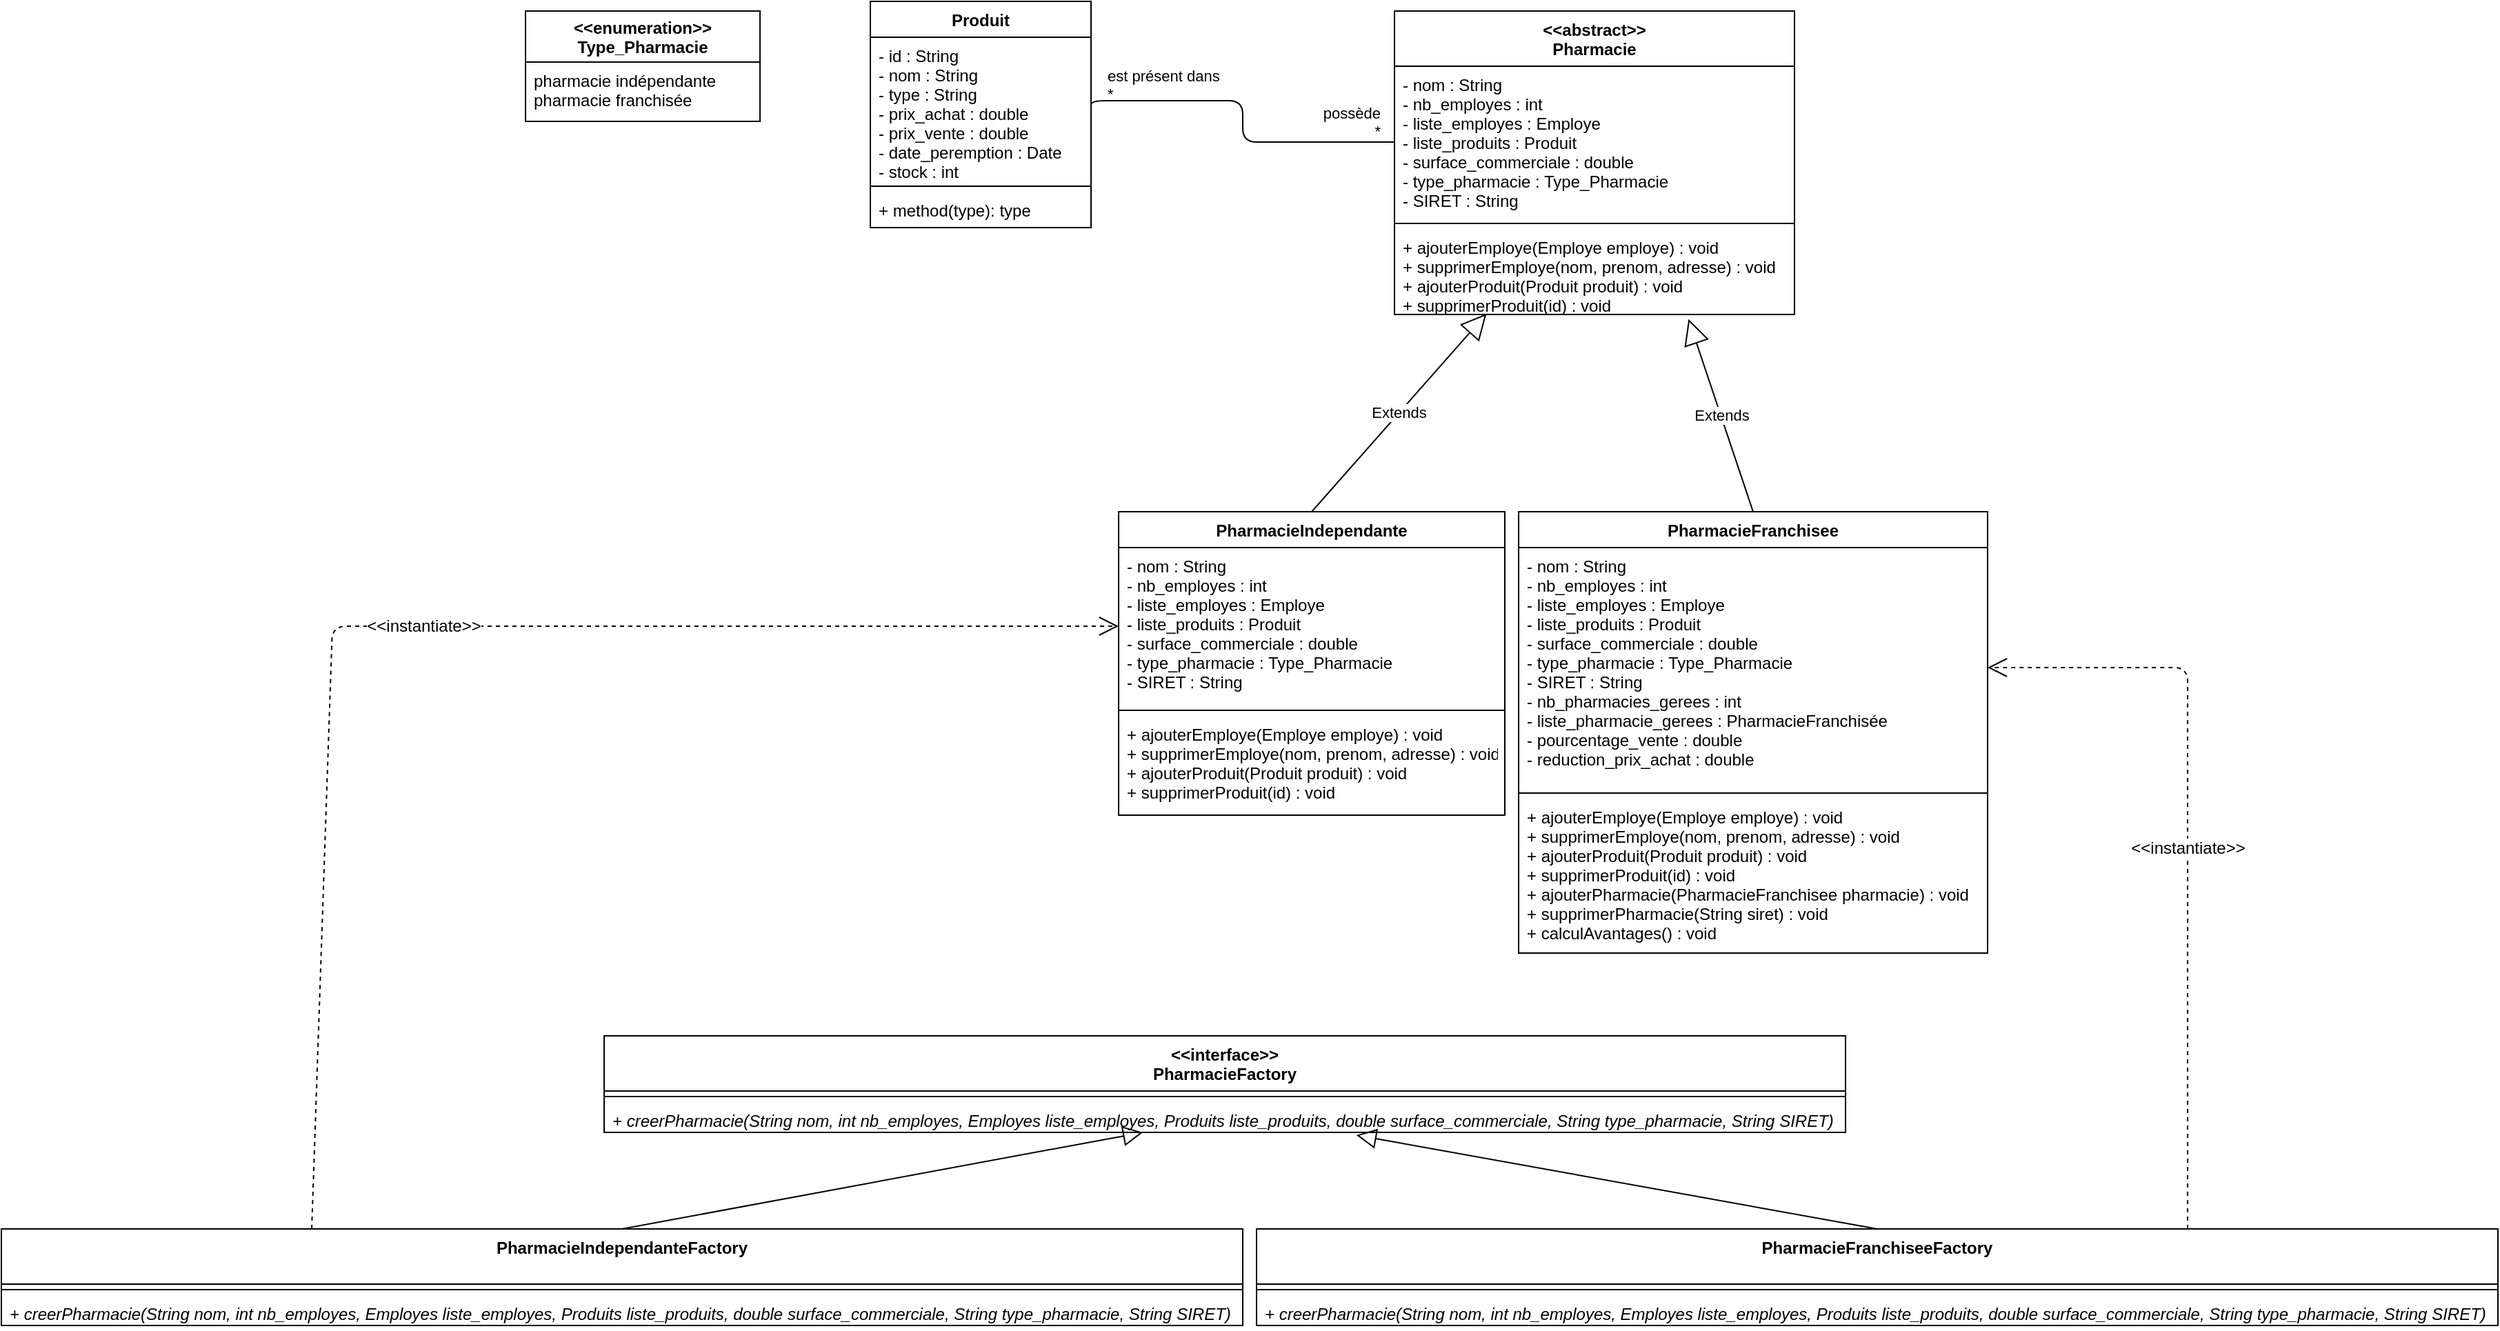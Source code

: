 <mxfile version="13.10.4" type="device"><diagram id="C5RBs43oDa-KdzZeNtuy" name="Page-1"><mxGraphModel dx="1865" dy="580" grid="1" gridSize="10" guides="1" tooltips="1" connect="1" arrows="1" fold="1" page="1" pageScale="1" pageWidth="827" pageHeight="1169" math="0" shadow="0"><root><mxCell id="WIyWlLk6GJQsqaUBKTNV-0"/><mxCell id="WIyWlLk6GJQsqaUBKTNV-1" parent="WIyWlLk6GJQsqaUBKTNV-0"/><mxCell id="57h0DIONwAjRcnTA6J1A-1" value="Produit" style="swimlane;fontStyle=1;align=center;verticalAlign=top;childLayout=stackLayout;horizontal=1;startSize=26;horizontalStack=0;resizeParent=1;resizeParentMax=0;resizeLast=0;collapsible=1;marginBottom=0;" parent="WIyWlLk6GJQsqaUBKTNV-1" vertex="1"><mxGeometry x="120" y="20" width="160" height="164" as="geometry"/></mxCell><mxCell id="57h0DIONwAjRcnTA6J1A-2" value="- id : String&#10;- nom : String&#10;- type : String&#10;- prix_achat : double&#10;- prix_vente : double&#10;- date_peremption : Date&#10;- stock : int" style="text;strokeColor=none;fillColor=none;align=left;verticalAlign=top;spacingLeft=4;spacingRight=4;overflow=hidden;rotatable=0;points=[[0,0.5],[1,0.5]];portConstraint=eastwest;" parent="57h0DIONwAjRcnTA6J1A-1" vertex="1"><mxGeometry y="26" width="160" height="104" as="geometry"/></mxCell><mxCell id="57h0DIONwAjRcnTA6J1A-3" value="" style="line;strokeWidth=1;fillColor=none;align=left;verticalAlign=middle;spacingTop=-1;spacingLeft=3;spacingRight=3;rotatable=0;labelPosition=right;points=[];portConstraint=eastwest;" parent="57h0DIONwAjRcnTA6J1A-1" vertex="1"><mxGeometry y="130" width="160" height="8" as="geometry"/></mxCell><mxCell id="57h0DIONwAjRcnTA6J1A-4" value="+ method(type): type" style="text;strokeColor=none;fillColor=none;align=left;verticalAlign=top;spacingLeft=4;spacingRight=4;overflow=hidden;rotatable=0;points=[[0,0.5],[1,0.5]];portConstraint=eastwest;" parent="57h0DIONwAjRcnTA6J1A-1" vertex="1"><mxGeometry y="138" width="160" height="26" as="geometry"/></mxCell><mxCell id="57h0DIONwAjRcnTA6J1A-5" value="&lt;&lt;abstract&gt;&gt;&#10;Pharmacie" style="swimlane;fontStyle=1;align=center;verticalAlign=top;childLayout=stackLayout;horizontal=1;startSize=40;horizontalStack=0;resizeParent=1;resizeParentMax=0;resizeLast=0;collapsible=1;marginBottom=0;" parent="WIyWlLk6GJQsqaUBKTNV-1" vertex="1"><mxGeometry x="500" y="27" width="290" height="220" as="geometry"/></mxCell><mxCell id="57h0DIONwAjRcnTA6J1A-6" value="- nom : String&#10;- nb_employes : int&#10;- liste_employes : Employe&#10;- liste_produits : Produit&#10;- surface_commerciale : double&#10;- type_pharmacie : Type_Pharmacie&#10;- SIRET : String" style="text;strokeColor=none;fillColor=none;align=left;verticalAlign=top;spacingLeft=4;spacingRight=4;overflow=hidden;rotatable=0;points=[[0,0.5],[1,0.5]];portConstraint=eastwest;" parent="57h0DIONwAjRcnTA6J1A-5" vertex="1"><mxGeometry y="40" width="290" height="110" as="geometry"/></mxCell><mxCell id="57h0DIONwAjRcnTA6J1A-7" value="" style="line;strokeWidth=1;fillColor=none;align=left;verticalAlign=middle;spacingTop=-1;spacingLeft=3;spacingRight=3;rotatable=0;labelPosition=right;points=[];portConstraint=eastwest;" parent="57h0DIONwAjRcnTA6J1A-5" vertex="1"><mxGeometry y="150" width="290" height="8" as="geometry"/></mxCell><mxCell id="57h0DIONwAjRcnTA6J1A-8" value="+ ajouterEmploye(Employe employe) : void&#10;+ supprimerEmploye(nom, prenom, adresse) : void&#10;+ ajouterProduit(Produit produit) : void&#10;+ supprimerProduit(id) : void" style="text;strokeColor=none;fillColor=none;align=left;verticalAlign=top;spacingLeft=4;spacingRight=4;overflow=hidden;rotatable=0;points=[[0,0.5],[1,0.5]];portConstraint=eastwest;" parent="57h0DIONwAjRcnTA6J1A-5" vertex="1"><mxGeometry y="158" width="290" height="62" as="geometry"/></mxCell><mxCell id="57h0DIONwAjRcnTA6J1A-9" value="PharmacieIndependante" style="swimlane;fontStyle=1;align=center;verticalAlign=top;childLayout=stackLayout;horizontal=1;startSize=26;horizontalStack=0;resizeParent=1;resizeParentMax=0;resizeLast=0;collapsible=1;marginBottom=0;" parent="WIyWlLk6GJQsqaUBKTNV-1" vertex="1"><mxGeometry x="300" y="390" width="280" height="220" as="geometry"/></mxCell><mxCell id="57h0DIONwAjRcnTA6J1A-10" value="- nom : String&#10;- nb_employes : int&#10;- liste_employes : Employe&#10;- liste_produits : Produit&#10;- surface_commerciale : double&#10;- type_pharmacie : Type_Pharmacie&#10;- SIRET : String" style="text;strokeColor=none;fillColor=none;align=left;verticalAlign=top;spacingLeft=4;spacingRight=4;overflow=hidden;rotatable=0;points=[[0,0.5],[1,0.5]];portConstraint=eastwest;" parent="57h0DIONwAjRcnTA6J1A-9" vertex="1"><mxGeometry y="26" width="280" height="114" as="geometry"/></mxCell><mxCell id="57h0DIONwAjRcnTA6J1A-11" value="" style="line;strokeWidth=1;fillColor=none;align=left;verticalAlign=middle;spacingTop=-1;spacingLeft=3;spacingRight=3;rotatable=0;labelPosition=right;points=[];portConstraint=eastwest;" parent="57h0DIONwAjRcnTA6J1A-9" vertex="1"><mxGeometry y="140" width="280" height="8" as="geometry"/></mxCell><mxCell id="57h0DIONwAjRcnTA6J1A-12" value="+ ajouterEmploye(Employe employe) : void&#10;+ supprimerEmploye(nom, prenom, adresse) : void&#10;+ ajouterProduit(Produit produit) : void&#10;+ supprimerProduit(id) : void" style="text;strokeColor=none;fillColor=none;align=left;verticalAlign=top;spacingLeft=4;spacingRight=4;overflow=hidden;rotatable=0;points=[[0,0.5],[1,0.5]];portConstraint=eastwest;" parent="57h0DIONwAjRcnTA6J1A-9" vertex="1"><mxGeometry y="148" width="280" height="72" as="geometry"/></mxCell><mxCell id="57h0DIONwAjRcnTA6J1A-13" value="PharmacieFranchisee" style="swimlane;fontStyle=1;align=center;verticalAlign=top;childLayout=stackLayout;horizontal=1;startSize=26;horizontalStack=0;resizeParent=1;resizeParentMax=0;resizeLast=0;collapsible=1;marginBottom=0;" parent="WIyWlLk6GJQsqaUBKTNV-1" vertex="1"><mxGeometry x="590" y="390" width="340" height="320" as="geometry"/></mxCell><mxCell id="57h0DIONwAjRcnTA6J1A-14" value="- nom : String&#10;- nb_employes : int&#10;- liste_employes : Employe&#10;- liste_produits : Produit&#10;- surface_commerciale : double&#10;- type_pharmacie : Type_Pharmacie&#10;- SIRET : String&#10;- nb_pharmacies_gerees : int&#10;- liste_pharmacie_gerees : PharmacieFranchisée&#10;- pourcentage_vente : double&#10;- reduction_prix_achat : double&#10;" style="text;strokeColor=none;fillColor=none;align=left;verticalAlign=top;spacingLeft=4;spacingRight=4;overflow=hidden;rotatable=0;points=[[0,0.5],[1,0.5]];portConstraint=eastwest;" parent="57h0DIONwAjRcnTA6J1A-13" vertex="1"><mxGeometry y="26" width="340" height="174" as="geometry"/></mxCell><mxCell id="57h0DIONwAjRcnTA6J1A-15" value="" style="line;strokeWidth=1;fillColor=none;align=left;verticalAlign=middle;spacingTop=-1;spacingLeft=3;spacingRight=3;rotatable=0;labelPosition=right;points=[];portConstraint=eastwest;" parent="57h0DIONwAjRcnTA6J1A-13" vertex="1"><mxGeometry y="200" width="340" height="8" as="geometry"/></mxCell><mxCell id="57h0DIONwAjRcnTA6J1A-16" value="+ ajouterEmploye(Employe employe) : void&#10;+ supprimerEmploye(nom, prenom, adresse) : void&#10;+ ajouterProduit(Produit produit) : void&#10;+ supprimerProduit(id) : void&#10;+ ajouterPharmacie(PharmacieFranchisee pharmacie) : void&#10;+ supprimerPharmacie(String siret) : void&#10;+ calculAvantages() : void" style="text;strokeColor=none;fillColor=none;align=left;verticalAlign=top;spacingLeft=4;spacingRight=4;overflow=hidden;rotatable=0;points=[[0,0.5],[1,0.5]];portConstraint=eastwest;" parent="57h0DIONwAjRcnTA6J1A-13" vertex="1"><mxGeometry y="208" width="340" height="112" as="geometry"/></mxCell><mxCell id="57h0DIONwAjRcnTA6J1A-35" value="Extends" style="endArrow=block;endSize=16;endFill=0;html=1;exitX=0.5;exitY=0;exitDx=0;exitDy=0;entryX=0.23;entryY=0.992;entryDx=0;entryDy=0;entryPerimeter=0;" parent="WIyWlLk6GJQsqaUBKTNV-1" source="57h0DIONwAjRcnTA6J1A-9" target="57h0DIONwAjRcnTA6J1A-8" edge="1"><mxGeometry width="160" relative="1" as="geometry"><mxPoint x="354" y="610" as="sourcePoint"/><mxPoint x="127.6" y="640.598" as="targetPoint"/></mxGeometry></mxCell><mxCell id="57h0DIONwAjRcnTA6J1A-36" value="Extends" style="endArrow=block;endSize=16;endFill=0;html=1;exitX=0.5;exitY=0;exitDx=0;exitDy=0;entryX=0.735;entryY=1.054;entryDx=0;entryDy=0;entryPerimeter=0;" parent="WIyWlLk6GJQsqaUBKTNV-1" source="57h0DIONwAjRcnTA6J1A-13" target="57h0DIONwAjRcnTA6J1A-8" edge="1"><mxGeometry width="160" relative="1" as="geometry"><mxPoint x="364" y="620" as="sourcePoint"/><mxPoint x="137.6" y="650.598" as="targetPoint"/></mxGeometry></mxCell><mxCell id="57h0DIONwAjRcnTA6J1A-41" value="" style="endArrow=none;html=1;edgeStyle=orthogonalEdgeStyle;exitX=1;exitY=0.5;exitDx=0;exitDy=0;entryX=0;entryY=0.5;entryDx=0;entryDy=0;" parent="WIyWlLk6GJQsqaUBKTNV-1" source="57h0DIONwAjRcnTA6J1A-2" target="57h0DIONwAjRcnTA6J1A-6" edge="1"><mxGeometry relative="1" as="geometry"><mxPoint x="330" y="300" as="sourcePoint"/><mxPoint x="360" y="260" as="targetPoint"/><Array as="points"><mxPoint x="280" y="92"/><mxPoint x="390" y="92"/><mxPoint x="390" y="122"/></Array></mxGeometry></mxCell><mxCell id="57h0DIONwAjRcnTA6J1A-42" value="est présent dans&lt;br&gt;*" style="edgeLabel;resizable=0;html=1;align=left;verticalAlign=bottom;labelBackgroundColor=none;" parent="57h0DIONwAjRcnTA6J1A-41" connectable="0" vertex="1"><mxGeometry x="-1" relative="1" as="geometry"><mxPoint x="10" y="-3" as="offset"/></mxGeometry></mxCell><mxCell id="57h0DIONwAjRcnTA6J1A-43" value="possède&lt;br&gt;*" style="edgeLabel;resizable=0;html=1;align=right;verticalAlign=bottom;labelBackgroundColor=none;" parent="57h0DIONwAjRcnTA6J1A-41" connectable="0" vertex="1"><mxGeometry x="1" relative="1" as="geometry"><mxPoint x="-10" as="offset"/></mxGeometry></mxCell><mxCell id="57h0DIONwAjRcnTA6J1A-49" value="&lt;&lt;enumeration&gt;&gt;&#10;Type_Pharmacie" style="swimlane;fontStyle=1;childLayout=stackLayout;horizontal=1;startSize=37;fillColor=none;horizontalStack=0;resizeParent=1;resizeParentMax=0;resizeLast=0;collapsible=1;marginBottom=0;" parent="WIyWlLk6GJQsqaUBKTNV-1" vertex="1"><mxGeometry x="-130" y="27" width="170" height="80" as="geometry"/></mxCell><mxCell id="57h0DIONwAjRcnTA6J1A-50" value="pharmacie indépendante&#10;pharmacie franchisée" style="text;strokeColor=none;fillColor=none;align=left;verticalAlign=top;spacingLeft=4;spacingRight=4;overflow=hidden;rotatable=0;points=[[0,0.5],[1,0.5]];portConstraint=eastwest;" parent="57h0DIONwAjRcnTA6J1A-49" vertex="1"><mxGeometry y="37" width="170" height="43" as="geometry"/></mxCell><mxCell id="k_t0KSimlP1pCgttoNiv-0" value="&lt;&lt;interface&gt;&gt;&#10;PharmacieFactory" style="swimlane;fontStyle=1;align=center;verticalAlign=top;childLayout=stackLayout;horizontal=1;startSize=40;horizontalStack=0;resizeParent=1;resizeParentMax=0;resizeLast=0;collapsible=1;marginBottom=0;fontSize=12;" parent="WIyWlLk6GJQsqaUBKTNV-1" vertex="1"><mxGeometry x="-73" y="770" width="900" height="70" as="geometry"/></mxCell><mxCell id="k_t0KSimlP1pCgttoNiv-1" value="" style="line;strokeWidth=1;fillColor=none;align=left;verticalAlign=middle;spacingTop=-1;spacingLeft=3;spacingRight=3;rotatable=0;labelPosition=right;points=[];portConstraint=eastwest;" parent="k_t0KSimlP1pCgttoNiv-0" vertex="1"><mxGeometry y="40" width="900" height="8" as="geometry"/></mxCell><mxCell id="k_t0KSimlP1pCgttoNiv-2" value="+ creerPharmacie(String nom, int nb_employes, Employes liste_employes, Produits liste_produits, double surface_commerciale, String type_pharmacie, String SIRET)" style="text;strokeColor=none;fillColor=none;align=left;verticalAlign=top;spacingLeft=4;spacingRight=4;overflow=hidden;rotatable=0;points=[[0,0.5],[1,0.5]];portConstraint=eastwest;fontStyle=2" parent="k_t0KSimlP1pCgttoNiv-0" vertex="1"><mxGeometry y="48" width="900" height="22" as="geometry"/></mxCell><mxCell id="k_t0KSimlP1pCgttoNiv-6" value="PharmacieIndependanteFactory" style="swimlane;fontStyle=1;align=center;verticalAlign=top;childLayout=stackLayout;horizontal=1;startSize=40;horizontalStack=0;resizeParent=1;resizeParentMax=0;resizeLast=0;collapsible=1;marginBottom=0;fontSize=12;" parent="WIyWlLk6GJQsqaUBKTNV-1" vertex="1"><mxGeometry x="-510" y="910" width="900" height="70" as="geometry"/></mxCell><mxCell id="k_t0KSimlP1pCgttoNiv-7" value="" style="line;strokeWidth=1;fillColor=none;align=left;verticalAlign=middle;spacingTop=-1;spacingLeft=3;spacingRight=3;rotatable=0;labelPosition=right;points=[];portConstraint=eastwest;" parent="k_t0KSimlP1pCgttoNiv-6" vertex="1"><mxGeometry y="40" width="900" height="8" as="geometry"/></mxCell><mxCell id="k_t0KSimlP1pCgttoNiv-8" value="+ creerPharmacie(String nom, int nb_employes, Employes liste_employes, Produits liste_produits, double surface_commerciale, String type_pharmacie, String SIRET)" style="text;strokeColor=none;fillColor=none;align=left;verticalAlign=top;spacingLeft=4;spacingRight=4;overflow=hidden;rotatable=0;points=[[0,0.5],[1,0.5]];portConstraint=eastwest;fontStyle=2" parent="k_t0KSimlP1pCgttoNiv-6" vertex="1"><mxGeometry y="48" width="900" height="22" as="geometry"/></mxCell><mxCell id="k_t0KSimlP1pCgttoNiv-9" value="PharmacieFranchiseeFactory" style="swimlane;fontStyle=1;align=center;verticalAlign=top;childLayout=stackLayout;horizontal=1;startSize=40;horizontalStack=0;resizeParent=1;resizeParentMax=0;resizeLast=0;collapsible=1;marginBottom=0;fontSize=12;" parent="WIyWlLk6GJQsqaUBKTNV-1" vertex="1"><mxGeometry x="400" y="910" width="900" height="70" as="geometry"/></mxCell><mxCell id="k_t0KSimlP1pCgttoNiv-10" value="" style="line;strokeWidth=1;fillColor=none;align=left;verticalAlign=middle;spacingTop=-1;spacingLeft=3;spacingRight=3;rotatable=0;labelPosition=right;points=[];portConstraint=eastwest;" parent="k_t0KSimlP1pCgttoNiv-9" vertex="1"><mxGeometry y="40" width="900" height="8" as="geometry"/></mxCell><mxCell id="k_t0KSimlP1pCgttoNiv-11" value="+ creerPharmacie(String nom, int nb_employes, Employes liste_employes, Produits liste_produits, double surface_commerciale, String type_pharmacie, String SIRET)" style="text;strokeColor=none;fillColor=none;align=left;verticalAlign=top;spacingLeft=4;spacingRight=4;overflow=hidden;rotatable=0;points=[[0,0.5],[1,0.5]];portConstraint=eastwest;fontStyle=2" parent="k_t0KSimlP1pCgttoNiv-9" vertex="1"><mxGeometry y="48" width="900" height="22" as="geometry"/></mxCell><mxCell id="k_t0KSimlP1pCgttoNiv-12" value="" style="endArrow=block;endFill=0;endSize=12;html=1;fontSize=12;exitX=0.5;exitY=0;exitDx=0;exitDy=0;" parent="WIyWlLk6GJQsqaUBKTNV-1" source="k_t0KSimlP1pCgttoNiv-6" target="k_t0KSimlP1pCgttoNiv-2" edge="1"><mxGeometry width="160" relative="1" as="geometry"><mxPoint x="-405" y="170" as="sourcePoint"/><mxPoint x="-40" y="70" as="targetPoint"/><Array as="points"/></mxGeometry></mxCell><mxCell id="k_t0KSimlP1pCgttoNiv-13" value="" style="endArrow=block;endFill=0;endSize=12;html=1;fontSize=12;exitX=0.5;exitY=0;exitDx=0;exitDy=0;entryX=0.606;entryY=1.091;entryDx=0;entryDy=0;entryPerimeter=0;" parent="WIyWlLk6GJQsqaUBKTNV-1" source="k_t0KSimlP1pCgttoNiv-9" target="k_t0KSimlP1pCgttoNiv-2" edge="1"><mxGeometry width="160" relative="1" as="geometry"><mxPoint x="-50" y="920.0" as="sourcePoint"/><mxPoint x="327.654" y="850.0" as="targetPoint"/><Array as="points"/></mxGeometry></mxCell><mxCell id="k_t0KSimlP1pCgttoNiv-14" value="&amp;lt;&amp;lt;instantiate&amp;gt;&amp;gt;" style="endArrow=open;endSize=12;dashed=1;html=1;fontSize=12;exitX=0.25;exitY=0;exitDx=0;exitDy=0;entryX=0;entryY=0.5;entryDx=0;entryDy=0;" parent="WIyWlLk6GJQsqaUBKTNV-1" source="k_t0KSimlP1pCgttoNiv-6" target="57h0DIONwAjRcnTA6J1A-10" edge="1"><mxGeometry width="160" relative="1" as="geometry"><mxPoint x="-410.85" y="229.757" as="sourcePoint"/><mxPoint x="330" y="480" as="targetPoint"/><Array as="points"><mxPoint x="-270" y="473"/></Array></mxGeometry></mxCell><mxCell id="k_t0KSimlP1pCgttoNiv-15" value="&amp;lt;&amp;lt;instantiate&amp;gt;&amp;gt;" style="endArrow=open;endSize=12;dashed=1;html=1;fontSize=12;exitX=0.75;exitY=0;exitDx=0;exitDy=0;entryX=1;entryY=0.5;entryDx=0;entryDy=0;" parent="WIyWlLk6GJQsqaUBKTNV-1" source="k_t0KSimlP1pCgttoNiv-9" target="57h0DIONwAjRcnTA6J1A-14" edge="1"><mxGeometry width="160" relative="1" as="geometry"><mxPoint x="-275.0" y="920" as="sourcePoint"/><mxPoint x="350" y="483" as="targetPoint"/><Array as="points"><mxPoint x="1075" y="503"/></Array></mxGeometry></mxCell></root></mxGraphModel></diagram></mxfile>